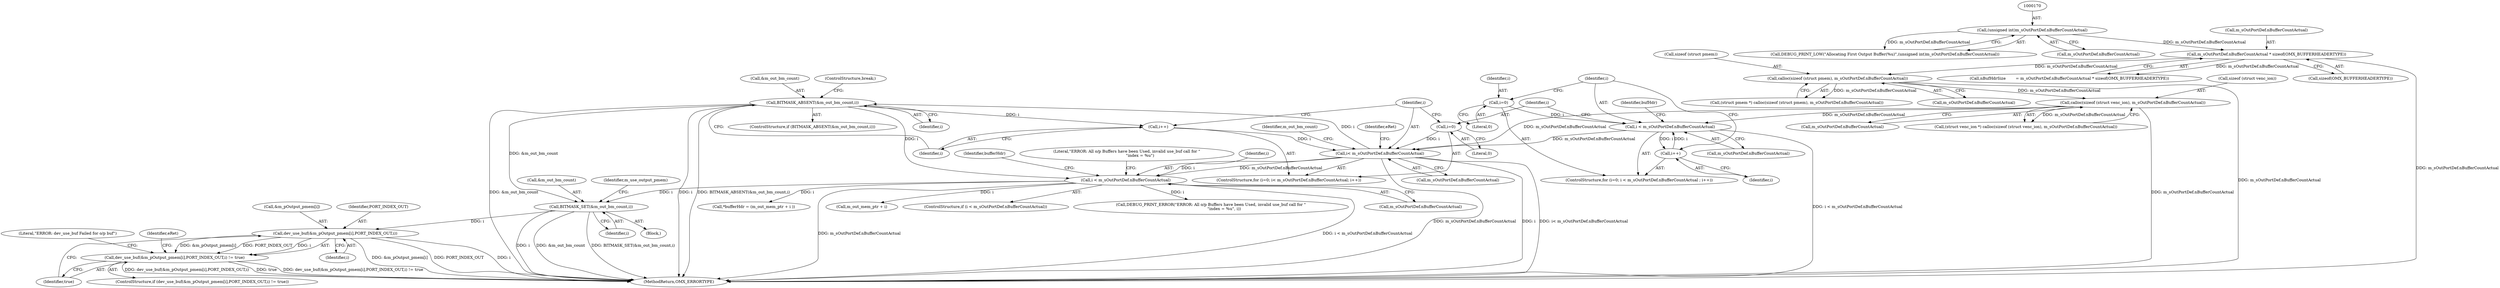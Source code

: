 digraph "0_Android_89913d7df36dbeb458ce165856bd6505a2ec647d_0@array" {
"1000623" [label="(Call,dev_use_buf(&m_pOutput_pmem[i],PORT_INDEX_OUT,i))"];
"1000391" [label="(Call,BITMASK_SET(&m_out_bm_count,i))"];
"1000353" [label="(Call,BITMASK_ABSENT(&m_out_bm_count,i))"];
"1000344" [label="(Call,i< m_sOutPortDef.nBufferCountActual)"];
"1000341" [label="(Call,i=0)"];
"1000349" [label="(Call,i++)"];
"1000249" [label="(Call,i < m_sOutPortDef.nBufferCountActual)"];
"1000254" [label="(Call,i++)"];
"1000246" [label="(Call,i=0)"];
"1000221" [label="(Call,calloc(sizeof (struct venc_ion), m_sOutPortDef.nBufferCountActual))"];
"1000202" [label="(Call,calloc(sizeof (struct pmem), m_sOutPortDef.nBufferCountActual))"];
"1000176" [label="(Call,m_sOutPortDef.nBufferCountActual * sizeof(OMX_BUFFERHEADERTYPE))"];
"1000169" [label="(Call,(unsigned int)m_sOutPortDef.nBufferCountActual)"];
"1000365" [label="(Call,i < m_sOutPortDef.nBufferCountActual)"];
"1000622" [label="(Call,dev_use_buf(&m_pOutput_pmem[i],PORT_INDEX_OUT,i) != true)"];
"1000353" [label="(Call,BITMASK_ABSENT(&m_out_bm_count,i))"];
"1000352" [label="(ControlStructure,if (BITMASK_ABSENT(&m_out_bm_count,i)))"];
"1000356" [label="(Identifier,i)"];
"1000167" [label="(Call,DEBUG_PRINT_LOW(\"Allocating First Output Buffer(%u)\",(unsigned int)m_sOutPortDef.nBufferCountActual))"];
"1000346" [label="(Call,m_sOutPortDef.nBufferCountActual)"];
"1000391" [label="(Call,BITMASK_SET(&m_out_bm_count,i))"];
"1000169" [label="(Call,(unsigned int)m_sOutPortDef.nBufferCountActual)"];
"1000221" [label="(Call,calloc(sizeof (struct venc_ion), m_sOutPortDef.nBufferCountActual))"];
"1000219" [label="(Call,(struct venc_ion *) calloc(sizeof (struct venc_ion), m_sOutPortDef.nBufferCountActual))"];
"1000203" [label="(Call,sizeof (struct pmem))"];
"1000374" [label="(Call,m_out_mem_ptr + i)"];
"1000343" [label="(Literal,0)"];
"1000251" [label="(Call,m_sOutPortDef.nBufferCountActual)"];
"1000364" [label="(ControlStructure,if (i < m_sOutPortDef.nBufferCountActual))"];
"1000639" [label="(Literal,\"ERROR: All o/p Buffers have been Used, invalid use_buf call for \"\n                     \"index = %u\")"];
"1000628" [label="(Identifier,PORT_INDEX_OUT)"];
"1000340" [label="(ControlStructure,for (i=0; i< m_sOutPortDef.nBufferCountActual; i++))"];
"1000174" [label="(Call,nBufHdrSize        = m_sOutPortDef.nBufferCountActual * sizeof(OMX_BUFFERHEADERTYPE))"];
"1000171" [label="(Call,m_sOutPortDef.nBufferCountActual)"];
"1000224" [label="(Call,m_sOutPortDef.nBufferCountActual)"];
"1000366" [label="(Identifier,i)"];
"1000255" [label="(Identifier,i)"];
"1000638" [label="(Call,DEBUG_PRINT_ERROR(\"ERROR: All o/p Buffers have been Used, invalid use_buf call for \"\n                     \"index = %u\", i))"];
"1000176" [label="(Call,m_sOutPortDef.nBufferCountActual * sizeof(OMX_BUFFERHEADERTYPE))"];
"1000358" [label="(ControlStructure,break;)"];
"1000633" [label="(Literal,\"ERROR: dev_use_buf Failed for o/p buf\")"];
"1000397" [label="(Identifier,m_use_output_pmem)"];
"1000247" [label="(Identifier,i)"];
"1000367" [label="(Call,m_sOutPortDef.nBufferCountActual)"];
"1000259" [label="(Identifier,bufHdr)"];
"1000345" [label="(Identifier,i)"];
"1000392" [label="(Call,&m_out_bm_count)"];
"1000222" [label="(Call,sizeof (struct venc_ion))"];
"1000645" [label="(Identifier,eRet)"];
"1000354" [label="(Call,&m_out_bm_count)"];
"1000342" [label="(Identifier,i)"];
"1000250" [label="(Identifier,i)"];
"1000394" [label="(Identifier,i)"];
"1000200" [label="(Call,(struct pmem *) calloc(sizeof (struct pmem), m_sOutPortDef.nBufferCountActual))"];
"1000177" [label="(Call,m_sOutPortDef.nBufferCountActual)"];
"1000365" [label="(Call,i < m_sOutPortDef.nBufferCountActual)"];
"1000202" [label="(Call,calloc(sizeof (struct pmem), m_sOutPortDef.nBufferCountActual))"];
"1000246" [label="(Call,i=0)"];
"1000355" [label="(Identifier,m_out_bm_count)"];
"1000623" [label="(Call,dev_use_buf(&m_pOutput_pmem[i],PORT_INDEX_OUT,i))"];
"1000630" [label="(Identifier,true)"];
"1000341" [label="(Call,i=0)"];
"1000371" [label="(Call,*bufferHdr = (m_out_mem_ptr + i ))"];
"1000646" [label="(MethodReturn,OMX_ERRORTYPE)"];
"1000180" [label="(Call,sizeof(OMX_BUFFERHEADERTYPE))"];
"1000248" [label="(Literal,0)"];
"1000349" [label="(Call,i++)"];
"1000205" [label="(Call,m_sOutPortDef.nBufferCountActual)"];
"1000622" [label="(Call,dev_use_buf(&m_pOutput_pmem[i],PORT_INDEX_OUT,i) != true)"];
"1000350" [label="(Identifier,i)"];
"1000245" [label="(ControlStructure,for (i=0; i < m_sOutPortDef.nBufferCountActual ; i++))"];
"1000249" [label="(Call,i < m_sOutPortDef.nBufferCountActual)"];
"1000254" [label="(Call,i++)"];
"1000373" [label="(Identifier,bufferHdr)"];
"1000344" [label="(Call,i< m_sOutPortDef.nBufferCountActual)"];
"1000621" [label="(ControlStructure,if (dev_use_buf(&m_pOutput_pmem[i],PORT_INDEX_OUT,i) != true))"];
"1000624" [label="(Call,&m_pOutput_pmem[i])"];
"1000361" [label="(Identifier,eRet)"];
"1000629" [label="(Identifier,i)"];
"1000370" [label="(Block,)"];
"1000623" -> "1000622"  [label="AST: "];
"1000623" -> "1000629"  [label="CFG: "];
"1000624" -> "1000623"  [label="AST: "];
"1000628" -> "1000623"  [label="AST: "];
"1000629" -> "1000623"  [label="AST: "];
"1000630" -> "1000623"  [label="CFG: "];
"1000623" -> "1000646"  [label="DDG: i"];
"1000623" -> "1000646"  [label="DDG: &m_pOutput_pmem[i]"];
"1000623" -> "1000646"  [label="DDG: PORT_INDEX_OUT"];
"1000623" -> "1000622"  [label="DDG: &m_pOutput_pmem[i]"];
"1000623" -> "1000622"  [label="DDG: PORT_INDEX_OUT"];
"1000623" -> "1000622"  [label="DDG: i"];
"1000391" -> "1000623"  [label="DDG: i"];
"1000391" -> "1000370"  [label="AST: "];
"1000391" -> "1000394"  [label="CFG: "];
"1000392" -> "1000391"  [label="AST: "];
"1000394" -> "1000391"  [label="AST: "];
"1000397" -> "1000391"  [label="CFG: "];
"1000391" -> "1000646"  [label="DDG: i"];
"1000391" -> "1000646"  [label="DDG: &m_out_bm_count"];
"1000391" -> "1000646"  [label="DDG: BITMASK_SET(&m_out_bm_count,i)"];
"1000353" -> "1000391"  [label="DDG: &m_out_bm_count"];
"1000365" -> "1000391"  [label="DDG: i"];
"1000353" -> "1000352"  [label="AST: "];
"1000353" -> "1000356"  [label="CFG: "];
"1000354" -> "1000353"  [label="AST: "];
"1000356" -> "1000353"  [label="AST: "];
"1000358" -> "1000353"  [label="CFG: "];
"1000350" -> "1000353"  [label="CFG: "];
"1000353" -> "1000646"  [label="DDG: i"];
"1000353" -> "1000646"  [label="DDG: BITMASK_ABSENT(&m_out_bm_count,i)"];
"1000353" -> "1000646"  [label="DDG: &m_out_bm_count"];
"1000353" -> "1000349"  [label="DDG: i"];
"1000344" -> "1000353"  [label="DDG: i"];
"1000353" -> "1000365"  [label="DDG: i"];
"1000344" -> "1000340"  [label="AST: "];
"1000344" -> "1000346"  [label="CFG: "];
"1000345" -> "1000344"  [label="AST: "];
"1000346" -> "1000344"  [label="AST: "];
"1000355" -> "1000344"  [label="CFG: "];
"1000361" -> "1000344"  [label="CFG: "];
"1000344" -> "1000646"  [label="DDG: i< m_sOutPortDef.nBufferCountActual"];
"1000344" -> "1000646"  [label="DDG: m_sOutPortDef.nBufferCountActual"];
"1000344" -> "1000646"  [label="DDG: i"];
"1000341" -> "1000344"  [label="DDG: i"];
"1000349" -> "1000344"  [label="DDG: i"];
"1000249" -> "1000344"  [label="DDG: m_sOutPortDef.nBufferCountActual"];
"1000221" -> "1000344"  [label="DDG: m_sOutPortDef.nBufferCountActual"];
"1000344" -> "1000365"  [label="DDG: i"];
"1000344" -> "1000365"  [label="DDG: m_sOutPortDef.nBufferCountActual"];
"1000341" -> "1000340"  [label="AST: "];
"1000341" -> "1000343"  [label="CFG: "];
"1000342" -> "1000341"  [label="AST: "];
"1000343" -> "1000341"  [label="AST: "];
"1000345" -> "1000341"  [label="CFG: "];
"1000349" -> "1000340"  [label="AST: "];
"1000349" -> "1000350"  [label="CFG: "];
"1000350" -> "1000349"  [label="AST: "];
"1000345" -> "1000349"  [label="CFG: "];
"1000249" -> "1000245"  [label="AST: "];
"1000249" -> "1000251"  [label="CFG: "];
"1000250" -> "1000249"  [label="AST: "];
"1000251" -> "1000249"  [label="AST: "];
"1000259" -> "1000249"  [label="CFG: "];
"1000342" -> "1000249"  [label="CFG: "];
"1000249" -> "1000646"  [label="DDG: i < m_sOutPortDef.nBufferCountActual"];
"1000254" -> "1000249"  [label="DDG: i"];
"1000246" -> "1000249"  [label="DDG: i"];
"1000221" -> "1000249"  [label="DDG: m_sOutPortDef.nBufferCountActual"];
"1000249" -> "1000254"  [label="DDG: i"];
"1000254" -> "1000245"  [label="AST: "];
"1000254" -> "1000255"  [label="CFG: "];
"1000255" -> "1000254"  [label="AST: "];
"1000250" -> "1000254"  [label="CFG: "];
"1000246" -> "1000245"  [label="AST: "];
"1000246" -> "1000248"  [label="CFG: "];
"1000247" -> "1000246"  [label="AST: "];
"1000248" -> "1000246"  [label="AST: "];
"1000250" -> "1000246"  [label="CFG: "];
"1000221" -> "1000219"  [label="AST: "];
"1000221" -> "1000224"  [label="CFG: "];
"1000222" -> "1000221"  [label="AST: "];
"1000224" -> "1000221"  [label="AST: "];
"1000219" -> "1000221"  [label="CFG: "];
"1000221" -> "1000646"  [label="DDG: m_sOutPortDef.nBufferCountActual"];
"1000221" -> "1000219"  [label="DDG: m_sOutPortDef.nBufferCountActual"];
"1000202" -> "1000221"  [label="DDG: m_sOutPortDef.nBufferCountActual"];
"1000202" -> "1000200"  [label="AST: "];
"1000202" -> "1000205"  [label="CFG: "];
"1000203" -> "1000202"  [label="AST: "];
"1000205" -> "1000202"  [label="AST: "];
"1000200" -> "1000202"  [label="CFG: "];
"1000202" -> "1000646"  [label="DDG: m_sOutPortDef.nBufferCountActual"];
"1000202" -> "1000200"  [label="DDG: m_sOutPortDef.nBufferCountActual"];
"1000176" -> "1000202"  [label="DDG: m_sOutPortDef.nBufferCountActual"];
"1000176" -> "1000174"  [label="AST: "];
"1000176" -> "1000180"  [label="CFG: "];
"1000177" -> "1000176"  [label="AST: "];
"1000180" -> "1000176"  [label="AST: "];
"1000174" -> "1000176"  [label="CFG: "];
"1000176" -> "1000646"  [label="DDG: m_sOutPortDef.nBufferCountActual"];
"1000176" -> "1000174"  [label="DDG: m_sOutPortDef.nBufferCountActual"];
"1000169" -> "1000176"  [label="DDG: m_sOutPortDef.nBufferCountActual"];
"1000169" -> "1000167"  [label="AST: "];
"1000169" -> "1000171"  [label="CFG: "];
"1000170" -> "1000169"  [label="AST: "];
"1000171" -> "1000169"  [label="AST: "];
"1000167" -> "1000169"  [label="CFG: "];
"1000169" -> "1000167"  [label="DDG: m_sOutPortDef.nBufferCountActual"];
"1000365" -> "1000364"  [label="AST: "];
"1000365" -> "1000367"  [label="CFG: "];
"1000366" -> "1000365"  [label="AST: "];
"1000367" -> "1000365"  [label="AST: "];
"1000373" -> "1000365"  [label="CFG: "];
"1000639" -> "1000365"  [label="CFG: "];
"1000365" -> "1000646"  [label="DDG: i < m_sOutPortDef.nBufferCountActual"];
"1000365" -> "1000646"  [label="DDG: m_sOutPortDef.nBufferCountActual"];
"1000365" -> "1000371"  [label="DDG: i"];
"1000365" -> "1000374"  [label="DDG: i"];
"1000365" -> "1000638"  [label="DDG: i"];
"1000622" -> "1000621"  [label="AST: "];
"1000622" -> "1000630"  [label="CFG: "];
"1000630" -> "1000622"  [label="AST: "];
"1000633" -> "1000622"  [label="CFG: "];
"1000645" -> "1000622"  [label="CFG: "];
"1000622" -> "1000646"  [label="DDG: true"];
"1000622" -> "1000646"  [label="DDG: dev_use_buf(&m_pOutput_pmem[i],PORT_INDEX_OUT,i) != true"];
"1000622" -> "1000646"  [label="DDG: dev_use_buf(&m_pOutput_pmem[i],PORT_INDEX_OUT,i)"];
}
